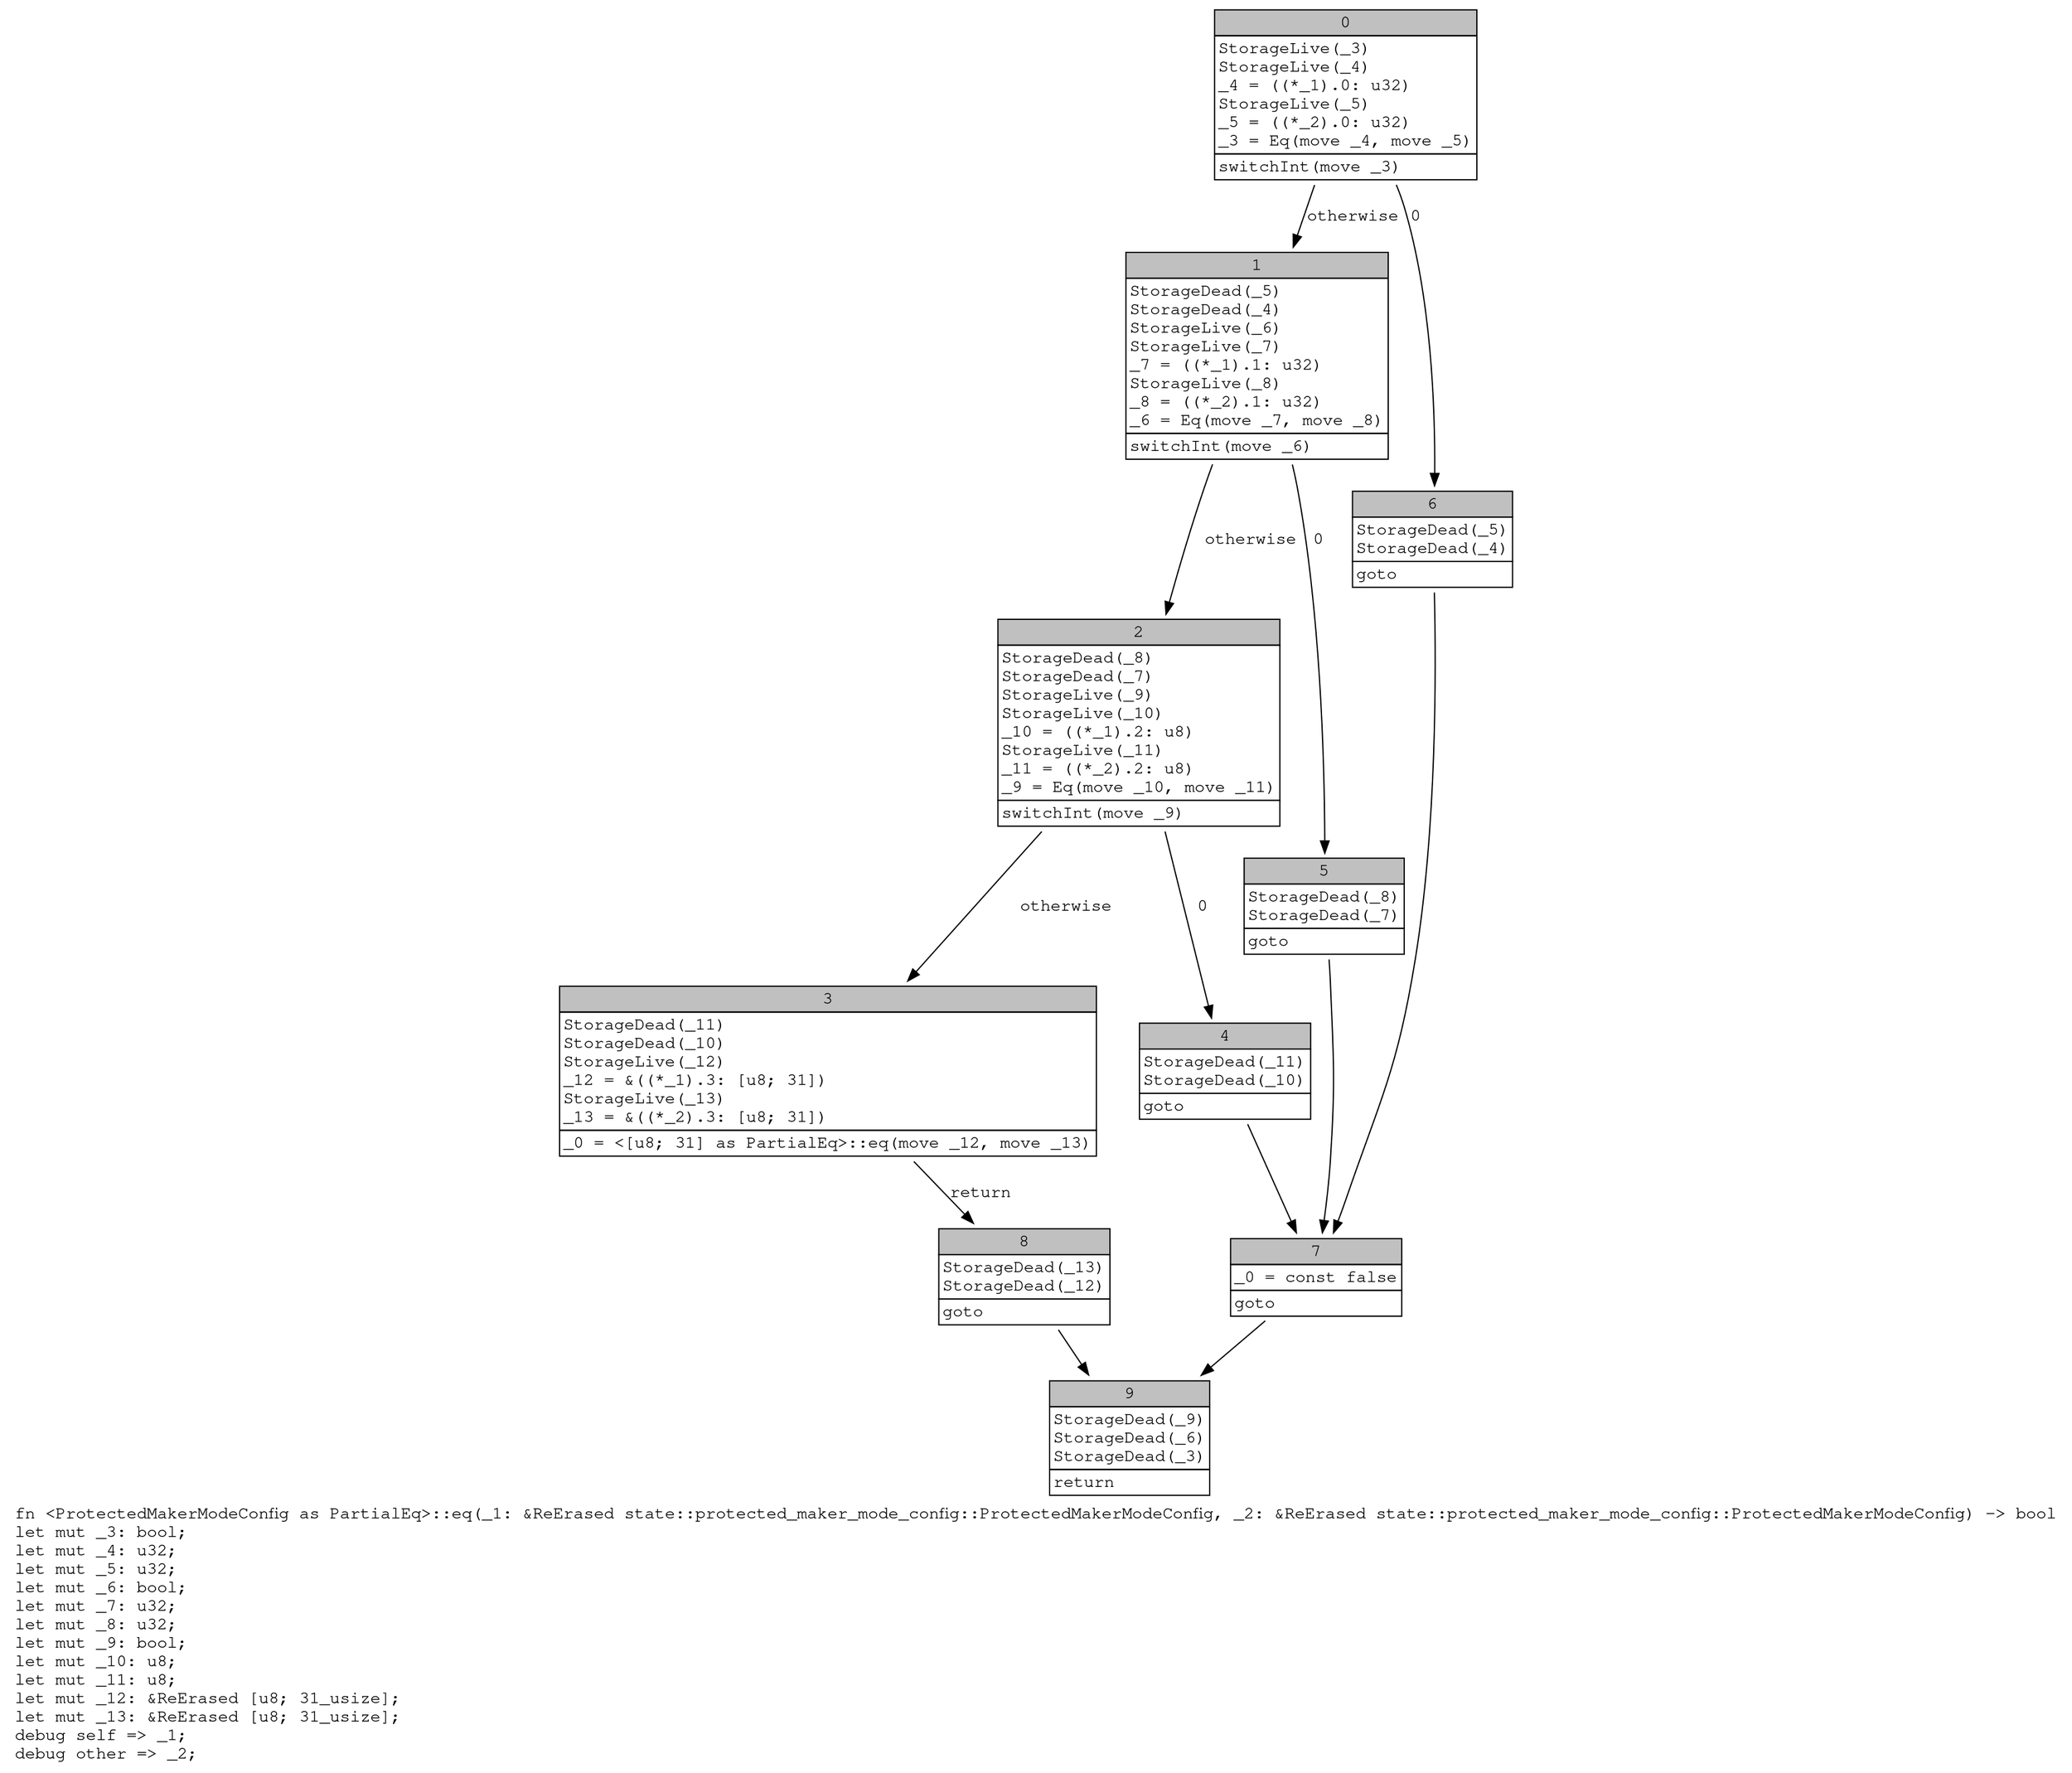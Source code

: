 digraph Mir_0_17528 {
    graph [fontname="Courier, monospace"];
    node [fontname="Courier, monospace"];
    edge [fontname="Courier, monospace"];
    label=<fn &lt;ProtectedMakerModeConfig as PartialEq&gt;::eq(_1: &amp;ReErased state::protected_maker_mode_config::ProtectedMakerModeConfig, _2: &amp;ReErased state::protected_maker_mode_config::ProtectedMakerModeConfig) -&gt; bool<br align="left"/>let mut _3: bool;<br align="left"/>let mut _4: u32;<br align="left"/>let mut _5: u32;<br align="left"/>let mut _6: bool;<br align="left"/>let mut _7: u32;<br align="left"/>let mut _8: u32;<br align="left"/>let mut _9: bool;<br align="left"/>let mut _10: u8;<br align="left"/>let mut _11: u8;<br align="left"/>let mut _12: &amp;ReErased [u8; 31_usize];<br align="left"/>let mut _13: &amp;ReErased [u8; 31_usize];<br align="left"/>debug self =&gt; _1;<br align="left"/>debug other =&gt; _2;<br align="left"/>>;
    bb0__0_17528 [shape="none", label=<<table border="0" cellborder="1" cellspacing="0"><tr><td bgcolor="gray" align="center" colspan="1">0</td></tr><tr><td align="left" balign="left">StorageLive(_3)<br/>StorageLive(_4)<br/>_4 = ((*_1).0: u32)<br/>StorageLive(_5)<br/>_5 = ((*_2).0: u32)<br/>_3 = Eq(move _4, move _5)<br/></td></tr><tr><td align="left">switchInt(move _3)</td></tr></table>>];
    bb1__0_17528 [shape="none", label=<<table border="0" cellborder="1" cellspacing="0"><tr><td bgcolor="gray" align="center" colspan="1">1</td></tr><tr><td align="left" balign="left">StorageDead(_5)<br/>StorageDead(_4)<br/>StorageLive(_6)<br/>StorageLive(_7)<br/>_7 = ((*_1).1: u32)<br/>StorageLive(_8)<br/>_8 = ((*_2).1: u32)<br/>_6 = Eq(move _7, move _8)<br/></td></tr><tr><td align="left">switchInt(move _6)</td></tr></table>>];
    bb2__0_17528 [shape="none", label=<<table border="0" cellborder="1" cellspacing="0"><tr><td bgcolor="gray" align="center" colspan="1">2</td></tr><tr><td align="left" balign="left">StorageDead(_8)<br/>StorageDead(_7)<br/>StorageLive(_9)<br/>StorageLive(_10)<br/>_10 = ((*_1).2: u8)<br/>StorageLive(_11)<br/>_11 = ((*_2).2: u8)<br/>_9 = Eq(move _10, move _11)<br/></td></tr><tr><td align="left">switchInt(move _9)</td></tr></table>>];
    bb3__0_17528 [shape="none", label=<<table border="0" cellborder="1" cellspacing="0"><tr><td bgcolor="gray" align="center" colspan="1">3</td></tr><tr><td align="left" balign="left">StorageDead(_11)<br/>StorageDead(_10)<br/>StorageLive(_12)<br/>_12 = &amp;((*_1).3: [u8; 31])<br/>StorageLive(_13)<br/>_13 = &amp;((*_2).3: [u8; 31])<br/></td></tr><tr><td align="left">_0 = &lt;[u8; 31] as PartialEq&gt;::eq(move _12, move _13)</td></tr></table>>];
    bb4__0_17528 [shape="none", label=<<table border="0" cellborder="1" cellspacing="0"><tr><td bgcolor="gray" align="center" colspan="1">4</td></tr><tr><td align="left" balign="left">StorageDead(_11)<br/>StorageDead(_10)<br/></td></tr><tr><td align="left">goto</td></tr></table>>];
    bb5__0_17528 [shape="none", label=<<table border="0" cellborder="1" cellspacing="0"><tr><td bgcolor="gray" align="center" colspan="1">5</td></tr><tr><td align="left" balign="left">StorageDead(_8)<br/>StorageDead(_7)<br/></td></tr><tr><td align="left">goto</td></tr></table>>];
    bb6__0_17528 [shape="none", label=<<table border="0" cellborder="1" cellspacing="0"><tr><td bgcolor="gray" align="center" colspan="1">6</td></tr><tr><td align="left" balign="left">StorageDead(_5)<br/>StorageDead(_4)<br/></td></tr><tr><td align="left">goto</td></tr></table>>];
    bb7__0_17528 [shape="none", label=<<table border="0" cellborder="1" cellspacing="0"><tr><td bgcolor="gray" align="center" colspan="1">7</td></tr><tr><td align="left" balign="left">_0 = const false<br/></td></tr><tr><td align="left">goto</td></tr></table>>];
    bb8__0_17528 [shape="none", label=<<table border="0" cellborder="1" cellspacing="0"><tr><td bgcolor="gray" align="center" colspan="1">8</td></tr><tr><td align="left" balign="left">StorageDead(_13)<br/>StorageDead(_12)<br/></td></tr><tr><td align="left">goto</td></tr></table>>];
    bb9__0_17528 [shape="none", label=<<table border="0" cellborder="1" cellspacing="0"><tr><td bgcolor="gray" align="center" colspan="1">9</td></tr><tr><td align="left" balign="left">StorageDead(_9)<br/>StorageDead(_6)<br/>StorageDead(_3)<br/></td></tr><tr><td align="left">return</td></tr></table>>];
    bb0__0_17528 -> bb6__0_17528 [label="0"];
    bb0__0_17528 -> bb1__0_17528 [label="otherwise"];
    bb1__0_17528 -> bb5__0_17528 [label="0"];
    bb1__0_17528 -> bb2__0_17528 [label="otherwise"];
    bb2__0_17528 -> bb4__0_17528 [label="0"];
    bb2__0_17528 -> bb3__0_17528 [label="otherwise"];
    bb3__0_17528 -> bb8__0_17528 [label="return"];
    bb4__0_17528 -> bb7__0_17528 [label=""];
    bb5__0_17528 -> bb7__0_17528 [label=""];
    bb6__0_17528 -> bb7__0_17528 [label=""];
    bb7__0_17528 -> bb9__0_17528 [label=""];
    bb8__0_17528 -> bb9__0_17528 [label=""];
}
